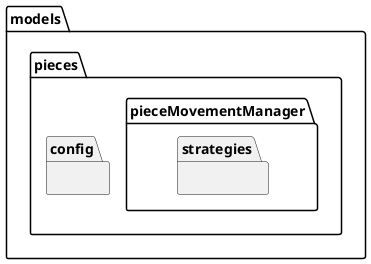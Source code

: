 @startuml


package  models.pieces.pieceMovementManager {
}

package  models.pieces.pieceMovementManager.strategies {
}

package  models.pieces.config {
}

@enduml